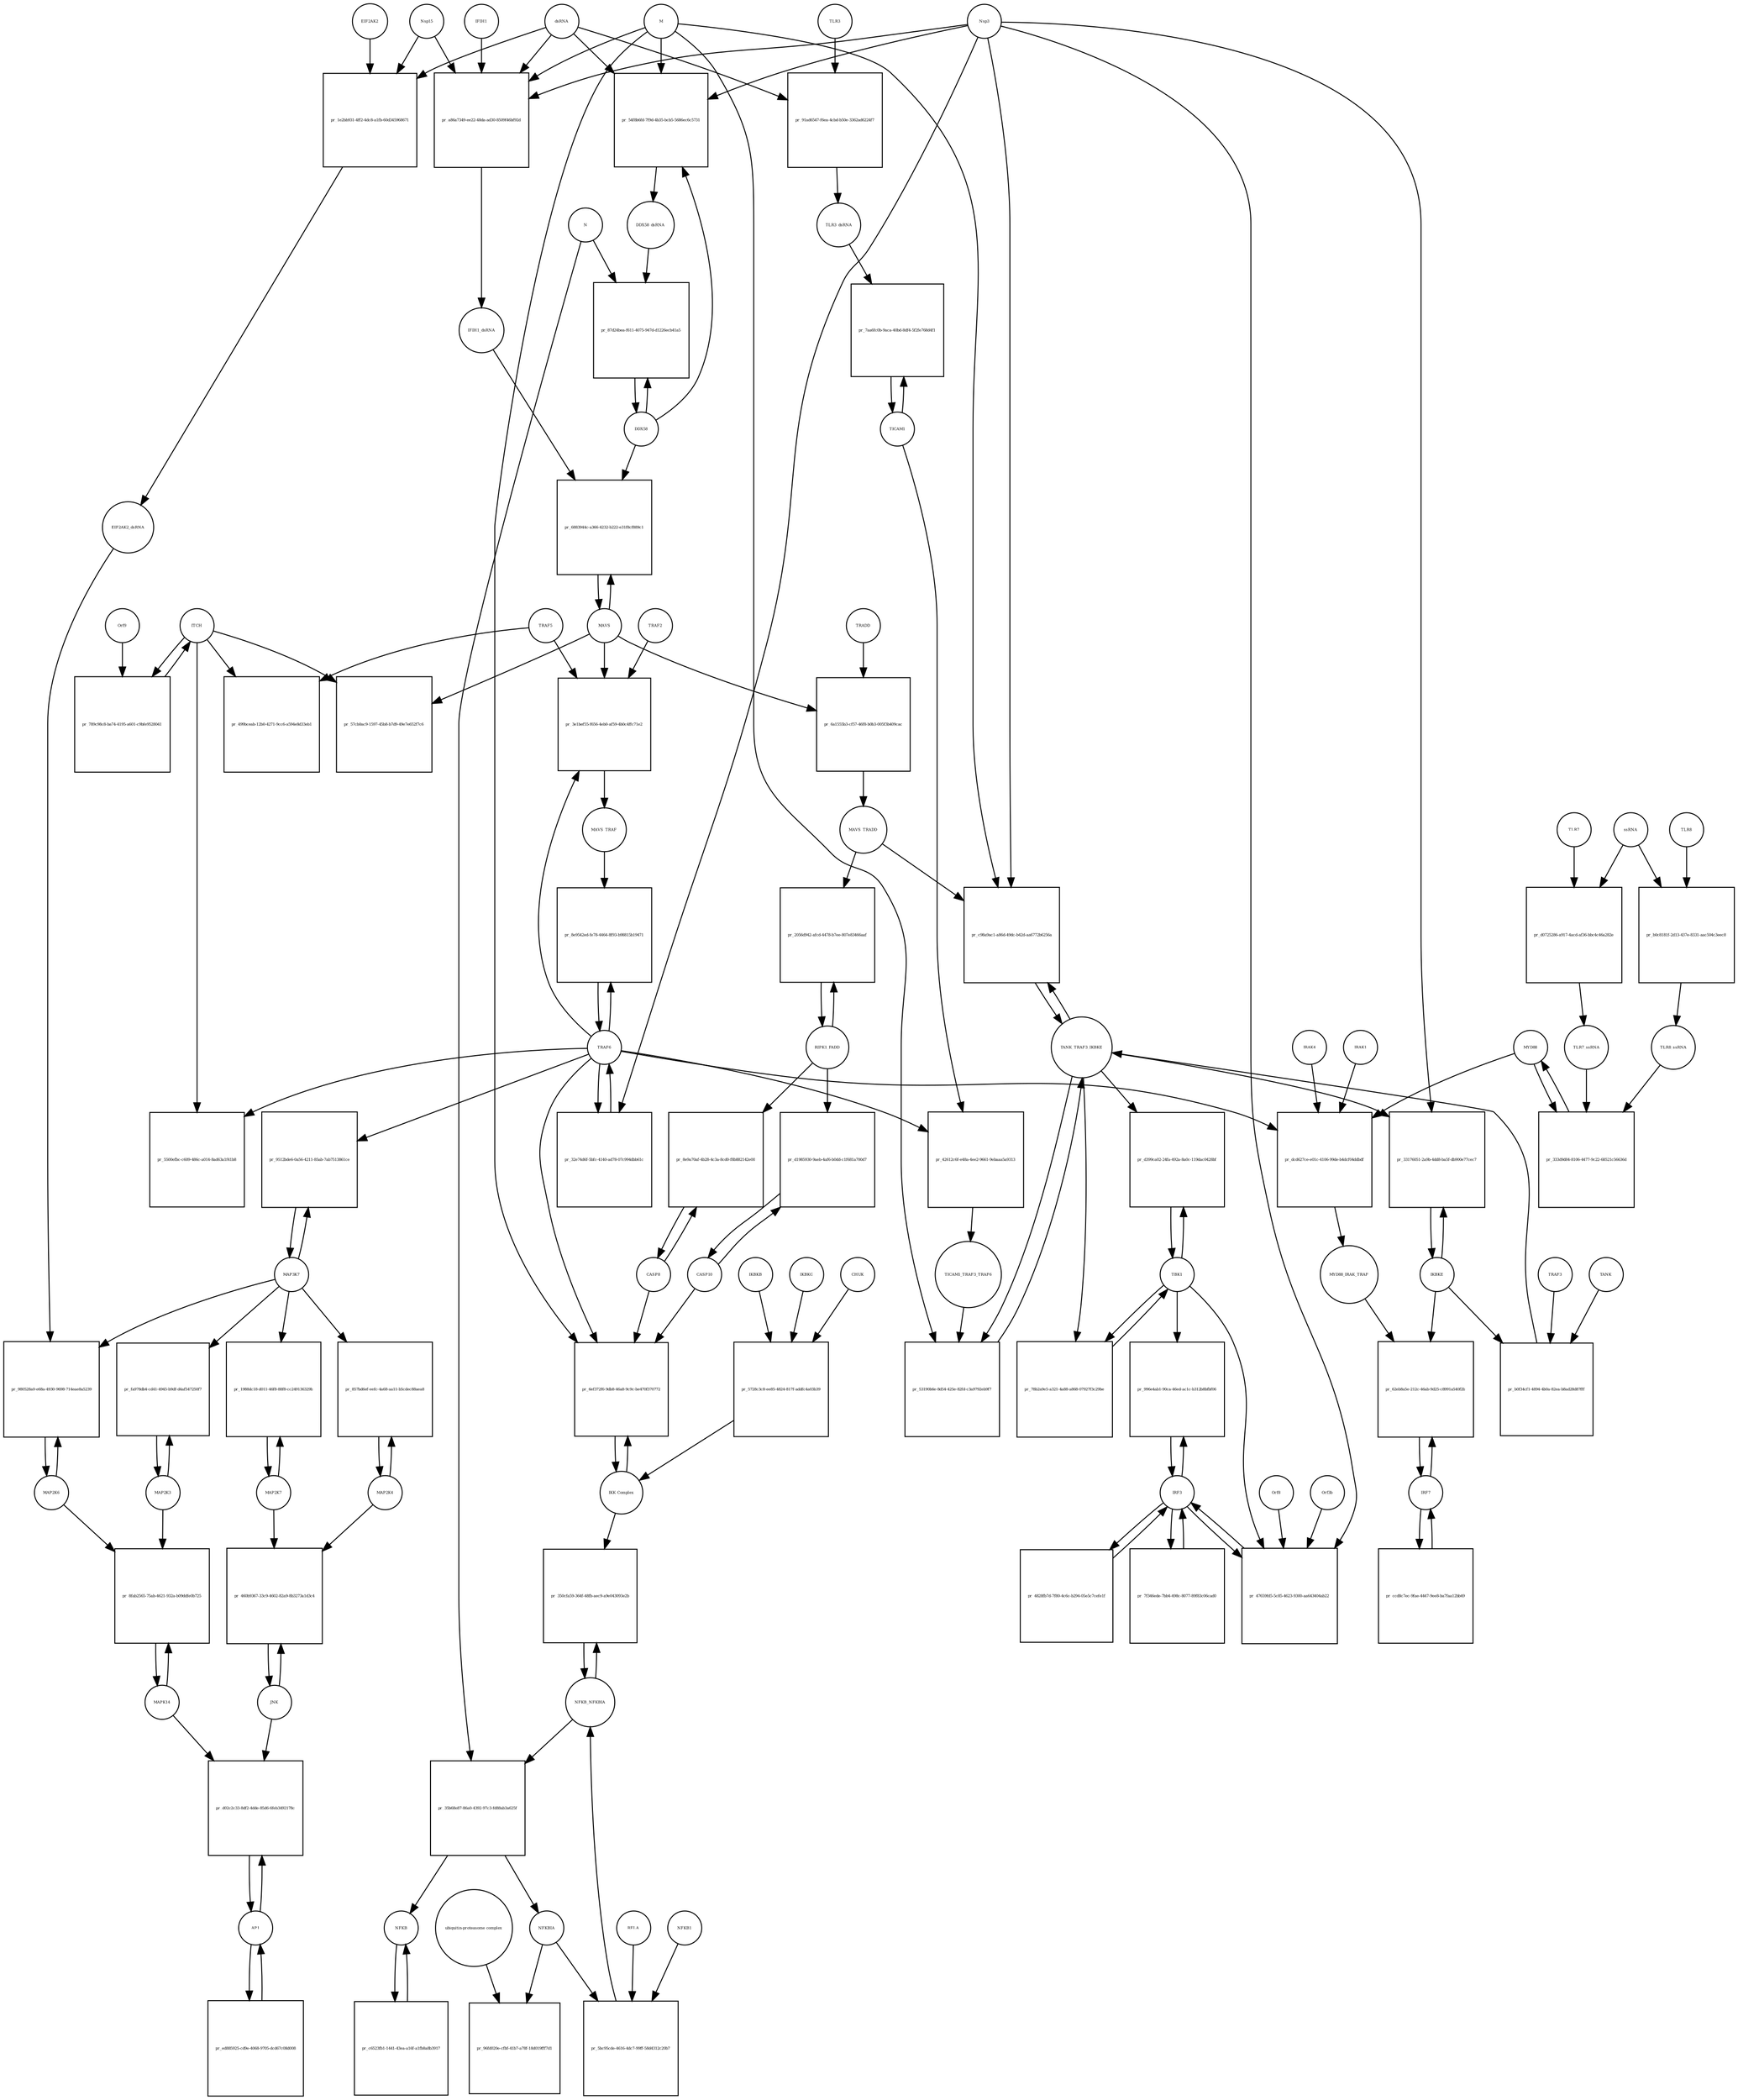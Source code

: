strict digraph  {
dsRNA [annotation="", bipartite=0, cls="nucleic acid feature", fontsize=4, label=dsRNA, shape=circle];
"pr_54f8b6fd-7f9d-4b35-bcb5-5686ec6c5731" [annotation="", bipartite=1, cls=process, fontsize=4, label="pr_54f8b6fd-7f9d-4b35-bcb5-5686ec6c5731", shape=square];
DDX58_dsRNA [annotation="", bipartite=0, cls=complex, fontsize=4, label=DDX58_dsRNA, shape=circle];
M [annotation=urn_miriam_ncbiprotein_1796318601, bipartite=0, cls=macromolecule, fontsize=4, label=M, shape=circle];
Nsp3 [annotation=urn_miriam_ncbiprotein_1802476807, bipartite=0, cls=macromolecule, fontsize=4, label=Nsp3, shape=circle];
DDX58 [annotation=urn_miriam_hgnc_19102, bipartite=0, cls=macromolecule, fontsize=4, label=DDX58, shape=circle];
"pr_a86a7349-ee22-48da-ad30-8509f46bf92d" [annotation="", bipartite=1, cls=process, fontsize=4, label="pr_a86a7349-ee22-48da-ad30-8509f46bf92d", shape=square];
IFIH1_dsRNA [annotation="", bipartite=0, cls=complex, fontsize=4, label=IFIH1_dsRNA, shape=circle];
Nsp15 [annotation=urn_miriam_ncbiprotein_1802476818, bipartite=0, cls=macromolecule, fontsize=4, label=Nsp15, shape=circle];
IFIH1 [annotation=urn_miriam_hgnc_18873, bipartite=0, cls=macromolecule, fontsize=4, label=IFIH1, shape=circle];
"pr_87d24bea-f611-4075-947d-d1226ecb41a5" [annotation="", bipartite=1, cls=process, fontsize=4, label="pr_87d24bea-f611-4075-947d-d1226ecb41a5", shape=square];
N [annotation=urn_miriam_ncbiprotein_1798174255, bipartite=0, cls=macromolecule, fontsize=4, label=N, shape=circle];
MAVS [annotation=urn_miriam_hgnc_29233, bipartite=0, cls="macromolecule multimer", fontsize=4, label=MAVS, shape=circle];
"pr_6883944c-a366-4232-b222-e31f8cf889c1" [annotation="", bipartite=1, cls=process, fontsize=4, label="pr_6883944c-a366-4232-b222-e31f8cf889c1", shape=square];
NFKB [annotation="", bipartite=0, cls=complex, fontsize=4, label=NFKB, shape=circle];
"pr_c6523fb1-1441-43ea-a16f-a1fb8a8b3917" [annotation="", bipartite=1, cls=process, fontsize=4, label="pr_c6523fb1-1441-43ea-a16f-a1fb8a8b3917", shape=square];
NFKBIA [annotation=urn_miriam_hgnc_7797, bipartite=0, cls=macromolecule, fontsize=4, label=NFKBIA, shape=circle];
"pr_96fd020e-cfbf-41b7-a78f-18d019fff7d1" [annotation="", bipartite=1, cls=process, fontsize=4, label="pr_96fd020e-cfbf-41b7-a78f-18d019fff7d1", shape=square];
"ubiquitin-proteasome complex" [annotation="", bipartite=0, cls=complex, fontsize=4, label="ubiquitin-proteasome complex", shape=circle];
IRF3 [annotation=urn_miriam_hgnc_6118, bipartite=0, cls="macromolecule multimer", fontsize=4, label=IRF3, shape=circle];
"pr_996e4ab1-90ca-46ed-ac1c-b312b8bfbf06" [annotation="", bipartite=1, cls=process, fontsize=4, label="pr_996e4ab1-90ca-46ed-ac1c-b312b8bfbf06", shape=square];
TBK1 [annotation="", bipartite=0, cls=macromolecule, fontsize=4, label=TBK1, shape=circle];
"pr_4828fb7d-7f80-4c6c-b294-05e5c7cefe1f" [annotation="", bipartite=1, cls=process, fontsize=4, label="pr_4828fb7d-7f80-4c6c-b294-05e5c7cefe1f", shape=square];
"pr_47659fd5-5c85-4623-9300-aa643404ab22" [annotation="", bipartite=1, cls=process, fontsize=4, label="pr_47659fd5-5c85-4623-9300-aa643404ab22", shape=square];
Orf3b [annotation=urn_miriam_uniprot_P59633, bipartite=0, cls=macromolecule, fontsize=4, label=Orf3b, shape=circle];
Orf8 [annotation=urn_miriam_ncbiprotein_1796318604, bipartite=0, cls=macromolecule, fontsize=4, label=Orf8, shape=circle];
IRF7 [annotation=urn_miriam_hgnc_6122, bipartite=0, cls="macromolecule multimer", fontsize=4, label=IRF7, shape=circle];
"pr_62eb8a5e-212c-46ab-9d25-c8991a540f2b" [annotation="", bipartite=1, cls=process, fontsize=4, label="pr_62eb8a5e-212c-46ab-9d25-c8991a540f2b", shape=square];
IKBKE [annotation=urn_miriam_hgnc_14552, bipartite=0, cls=macromolecule, fontsize=4, label=IKBKE, shape=circle];
MYD88_IRAK_TRAF [annotation="", bipartite=0, cls=complex, fontsize=4, label=MYD88_IRAK_TRAF, shape=circle];
"pr_7f346ede-7bb4-498c-8077-89f83c06cad0" [annotation="", bipartite=1, cls=process, fontsize=4, label="pr_7f346ede-7bb4-498c-8077-89f83c06cad0", shape=square];
"pr_ccd8c7ec-9fae-4447-9ee8-ba7faa12bb49" [annotation="", bipartite=1, cls=process, fontsize=4, label="pr_ccd8c7ec-9fae-4447-9ee8-ba7faa12bb49", shape=square];
TRAF6 [annotation=urn_miriam_hgnc_12036, bipartite=0, cls=macromolecule, fontsize=4, label=TRAF6, shape=circle];
"pr_8e9542ed-fe78-4464-8f93-b98815b19471" [annotation="", bipartite=1, cls=process, fontsize=4, label="pr_8e9542ed-fe78-4464-8f93-b98815b19471", shape=square];
MAVS_TRAF [annotation="", bipartite=0, cls=complex, fontsize=4, label=MAVS_TRAF, shape=circle];
"pr_57cb0ac9-1597-45b8-b7d9-49e7e652f7c6" [annotation="", bipartite=1, cls=process, fontsize=4, label="pr_57cb0ac9-1597-45b8-b7d9-49e7e652f7c6", shape=square];
ITCH [annotation="", bipartite=0, cls=macromolecule, fontsize=4, label=ITCH, shape=circle];
TRAF5 [annotation=urn_miriam_hgnc_12035, bipartite=0, cls=macromolecule, fontsize=4, label=TRAF5, shape=circle];
"pr_499bceab-12b0-4271-9cc6-a594e8d33eb1" [annotation="", bipartite=1, cls=process, fontsize=4, label="pr_499bceab-12b0-4271-9cc6-a594e8d33eb1", shape=square];
"pr_5500efbc-c609-486c-a014-8ad63a1f41b8" [annotation="", bipartite=1, cls=process, fontsize=4, label="pr_5500efbc-c609-486c-a014-8ad63a1f41b8", shape=square];
TICAM1 [annotation=urn_miriam_hgnc_18348, bipartite=0, cls=macromolecule, fontsize=4, label=TICAM1, shape=circle];
"pr_7aa6fc0b-9aca-40bd-8df4-5f2fe768d4f1" [annotation="", bipartite=1, cls=process, fontsize=4, label="pr_7aa6fc0b-9aca-40bd-8df4-5f2fe768d4f1", shape=square];
TLR3_dsRNA [annotation="", bipartite=0, cls=complex, fontsize=4, label=TLR3_dsRNA, shape=circle];
TLR3 [annotation=urn_miriam_hgnc_11849, bipartite=0, cls="macromolecule multimer", fontsize=4, label=TLR3, shape=circle];
"pr_91ad6547-f6ea-4cbd-b50e-3362ad6224f7" [annotation="", bipartite=1, cls=process, fontsize=4, label="pr_91ad6547-f6ea-4cbd-b50e-3362ad6224f7", shape=square];
"pr_42612c6f-e48a-4ee2-9661-9ebaaa5a9313" [annotation="", bipartite=1, cls=process, fontsize=4, label="pr_42612c6f-e48a-4ee2-9661-9ebaaa5a9313", shape=square];
TICAM1_TRAF3_TRAF6 [annotation="", bipartite=0, cls=complex, fontsize=4, label=TICAM1_TRAF3_TRAF6, shape=circle];
TANK_TRAF3_IKBKE [annotation="", bipartite=0, cls=complex, fontsize=4, label=TANK_TRAF3_IKBKE, shape=circle];
"pr_53190b6e-8d54-425e-82fd-c3a9792eb9f7" [annotation="", bipartite=1, cls=process, fontsize=4, label="pr_53190b6e-8d54-425e-82fd-c3a9792eb9f7", shape=square];
"pr_d399ca02-24fa-492a-8a0c-119dac0428bf" [annotation="", bipartite=1, cls=process, fontsize=4, label="pr_d399ca02-24fa-492a-8a0c-119dac0428bf", shape=square];
"pr_33176051-2a9b-4dd8-ba5f-db900e77cec7" [annotation="", bipartite=1, cls=process, fontsize=4, label="pr_33176051-2a9b-4dd8-ba5f-db900e77cec7", shape=square];
MYD88 [annotation="", bipartite=0, cls=macromolecule, fontsize=4, label=MYD88, shape=circle];
"pr_dcd627ce-e01c-4106-99de-b4dcf04ddbdf" [annotation="", bipartite=1, cls=process, fontsize=4, label="pr_dcd627ce-e01c-4106-99de-b4dcf04ddbdf", shape=square];
IRAK1 [annotation=urn_miriam_hgnc_6112, bipartite=0, cls=macromolecule, fontsize=4, label=IRAK1, shape=circle];
IRAK4 [annotation=urn_miriam_hgnc_17967, bipartite=0, cls=macromolecule, fontsize=4, label=IRAK4, shape=circle];
TLR7 [annotation=urn_miriam_hgnc_15631, bipartite=0, cls=macromolecule, fontsize=4, label=TLR7, shape=circle];
"pr_d0725286-a917-4acd-af36-bbc4c46a282e" [annotation="", bipartite=1, cls=process, fontsize=4, label="pr_d0725286-a917-4acd-af36-bbc4c46a282e", shape=square];
TLR7_ssRNA [annotation="", bipartite=0, cls=complex, fontsize=4, label=TLR7_ssRNA, shape=circle];
ssRNA [annotation="", bipartite=0, cls="nucleic acid feature", fontsize=4, label=ssRNA, shape=circle];
TLR8 [annotation=urn_miriam_hgnc_15632, bipartite=0, cls=macromolecule, fontsize=4, label=TLR8, shape=circle];
"pr_b0c8181f-2d13-437e-8331-aac504c3eec8" [annotation="", bipartite=1, cls=process, fontsize=4, label="pr_b0c8181f-2d13-437e-8331-aac504c3eec8", shape=square];
TLR8_ssRNA [annotation="", bipartite=0, cls=complex, fontsize=4, label=TLR8_ssRNA, shape=circle];
"pr_333d9d84-8106-4477-9c22-68521c56636d" [annotation="", bipartite=1, cls=process, fontsize=4, label="pr_333d9d84-8106-4477-9c22-68521c56636d", shape=square];
MAP3K7 [annotation="", bipartite=0, cls=macromolecule, fontsize=4, label=MAP3K7, shape=circle];
"pr_9512bde6-0a56-4211-85ab-7ab7513861ce" [annotation="", bipartite=1, cls=process, fontsize=4, label="pr_9512bde6-0a56-4211-85ab-7ab7513861ce", shape=square];
TRAF2 [annotation=urn_miriam_hgnc_12032, bipartite=0, cls=macromolecule, fontsize=4, label=TRAF2, shape=circle];
"pr_3e1bef55-f656-4eb0-af59-4b0c4ffc71e2" [annotation="", bipartite=1, cls=process, fontsize=4, label="pr_3e1bef55-f656-4eb0-af59-4b0c4ffc71e2", shape=square];
"pr_789c98c8-ba74-4195-a601-c9bfe9528041" [annotation="", bipartite=1, cls=process, fontsize=4, label="pr_789c98c8-ba74-4195-a601-c9bfe9528041", shape=square];
Orf9 [annotation=urn_miriam_uniprot_P59636, bipartite=0, cls=macromolecule, fontsize=4, label=Orf9, shape=circle];
"pr_6a1555b3-cf57-46f8-b0b3-005f3b409cac" [annotation="", bipartite=1, cls=process, fontsize=4, label="pr_6a1555b3-cf57-46f8-b0b3-005f3b409cac", shape=square];
MAVS_TRADD [annotation="", bipartite=0, cls=complex, fontsize=4, label=MAVS_TRADD, shape=circle];
TRADD [annotation=urn_miriam_hgnc_12030, bipartite=0, cls=macromolecule, fontsize=4, label=TRADD, shape=circle];
"pr_32e74d6f-5bfc-4140-ad78-07c994dbb61c" [annotation="", bipartite=1, cls=process, fontsize=4, label="pr_32e74d6f-5bfc-4140-ad78-07c994dbb61c", shape=square];
AP1 [annotation="", bipartite=0, cls=complex, fontsize=4, label=AP1, shape=circle];
"pr_d02c2c33-8df2-4dde-85d6-6feb3492178c" [annotation="", bipartite=1, cls=process, fontsize=4, label="pr_d02c2c33-8df2-4dde-85d6-6feb3492178c", shape=square];
MAPK14 [annotation="", bipartite=0, cls=macromolecule, fontsize=4, label=MAPK14, shape=circle];
JNK [annotation="", bipartite=0, cls=complex, fontsize=4, label=JNK, shape=circle];
"pr_460b9367-33c9-4602-82a9-8b3273a1d3c4" [annotation="", bipartite=1, cls=process, fontsize=4, label="pr_460b9367-33c9-4602-82a9-8b3273a1d3c4", shape=square];
MAP2K7 [annotation="", bipartite=0, cls=macromolecule, fontsize=4, label=MAP2K7, shape=circle];
MAP2K4 [annotation="", bipartite=0, cls=macromolecule, fontsize=4, label=MAP2K4, shape=circle];
"pr_857bd6ef-eefc-4a68-aa11-b5cdec88aea8" [annotation="", bipartite=1, cls=process, fontsize=4, label="pr_857bd6ef-eefc-4a68-aa11-b5cdec88aea8", shape=square];
"pr_1988dc18-d011-46f8-88f8-cc249136329b" [annotation="", bipartite=1, cls=process, fontsize=4, label="pr_1988dc18-d011-46f8-88f8-cc249136329b", shape=square];
MAP2K3 [annotation="", bipartite=0, cls=macromolecule, fontsize=4, label=MAP2K3, shape=circle];
"pr_fa978db4-cd41-4945-b9df-d4af547250f7" [annotation="", bipartite=1, cls=process, fontsize=4, label="pr_fa978db4-cd41-4945-b9df-d4af547250f7", shape=square];
MAP2K6 [annotation="", bipartite=0, cls=macromolecule, fontsize=4, label=MAP2K6, shape=circle];
"pr_980528a0-e68a-4930-9698-714eae8a5239" [annotation="", bipartite=1, cls=process, fontsize=4, label="pr_980528a0-e68a-4930-9698-714eae8a5239", shape=square];
EIF2AK2_dsRNA [annotation="", bipartite=0, cls=complex, fontsize=4, label=EIF2AK2_dsRNA, shape=circle];
"pr_1e2bb931-4ff2-4dc8-a1fb-60d345968671" [annotation="", bipartite=1, cls=process, fontsize=4, label="pr_1e2bb931-4ff2-4dc8-a1fb-60d345968671", shape=square];
EIF2AK2 [annotation=urn_miriam_hgnc_9437, bipartite=0, cls=macromolecule, fontsize=4, label=EIF2AK2, shape=circle];
RIPK1_FADD [annotation="", bipartite=0, cls=complex, fontsize=4, label=RIPK1_FADD, shape=circle];
"pr_2056d942-afcd-4478-b7ee-807e83466aaf" [annotation="", bipartite=1, cls=process, fontsize=4, label="pr_2056d942-afcd-4478-b7ee-807e83466aaf", shape=square];
CASP8 [annotation="", bipartite=0, cls=macromolecule, fontsize=4, label=CASP8, shape=circle];
"pr_8e9a70af-4b28-4c3a-8cd0-f8b882142e00" [annotation="", bipartite=1, cls=process, fontsize=4, label="pr_8e9a70af-4b28-4c3a-8cd0-f8b882142e00", shape=square];
CASP10 [annotation="", bipartite=0, cls=macromolecule, fontsize=4, label=CASP10, shape=circle];
"pr_d1985930-9aeb-4af6-b0dd-c1f681a700d7" [annotation="", bipartite=1, cls=process, fontsize=4, label="pr_d1985930-9aeb-4af6-b0dd-c1f681a700d7", shape=square];
NFKB_NFKBIA [annotation="", bipartite=0, cls=complex, fontsize=4, label=NFKB_NFKBIA, shape=circle];
"pr_350cfa59-364f-48fb-aec9-a9e043093e2b" [annotation="", bipartite=1, cls=process, fontsize=4, label="pr_350cfa59-364f-48fb-aec9-a9e043093e2b", shape=square];
"IKK Complex" [annotation="", bipartite=0, cls=complex, fontsize=4, label="IKK Complex", shape=circle];
"pr_35b68e87-86a0-4392-97c3-fd88ab3a625f" [annotation="", bipartite=1, cls=process, fontsize=4, label="pr_35b68e87-86a0-4392-97c3-fd88ab3a625f", shape=square];
"pr_ed885925-cd9e-4068-9705-dcd67c08d008" [annotation="", bipartite=1, cls=process, fontsize=4, label="pr_ed885925-cd9e-4068-9705-dcd67c08d008", shape=square];
"pr_6ef372f6-9db8-46a8-9c9c-be470f370772" [annotation="", bipartite=1, cls=process, fontsize=4, label="pr_6ef372f6-9db8-46a8-9c9c-be470f370772", shape=square];
"pr_5bc95cde-4616-4dc7-99ff-58d4312c20b7" [annotation="", bipartite=1, cls=process, fontsize=4, label="pr_5bc95cde-4616-4dc7-99ff-58d4312c20b7", shape=square];
RELA [annotation="", bipartite=0, cls=macromolecule, fontsize=4, label=RELA, shape=circle];
NFKB1 [annotation="", bipartite=0, cls=macromolecule, fontsize=4, label=NFKB1, shape=circle];
IKBKG [annotation="", bipartite=0, cls=macromolecule, fontsize=4, label=IKBKG, shape=circle];
"pr_5728c3c8-ee85-4824-817f-addfc4a03b39" [annotation="", bipartite=1, cls=process, fontsize=4, label="pr_5728c3c8-ee85-4824-817f-addfc4a03b39", shape=square];
CHUK [annotation="", bipartite=0, cls=macromolecule, fontsize=4, label=CHUK, shape=circle];
IKBKB [annotation="", bipartite=0, cls=macromolecule, fontsize=4, label=IKBKB, shape=circle];
"pr_c98a9ac1-a86d-49dc-b42d-aa6772b6256a" [annotation="", bipartite=1, cls=process, fontsize=4, label="pr_c98a9ac1-a86d-49dc-b42d-aa6772b6256a", shape=square];
"pr_78b2a9e5-a321-4a88-a868-07927f3c29be" [annotation="", bipartite=1, cls=process, fontsize=4, label="pr_78b2a9e5-a321-4a88-a868-07927f3c29be", shape=square];
"pr_8fab2565-75ab-4621-932a-b09ddfe0b725" [annotation="", bipartite=1, cls=process, fontsize=4, label="pr_8fab2565-75ab-4621-932a-b09ddfe0b725", shape=square];
TRAF3 [annotation="", bipartite=0, cls=macromolecule, fontsize=4, label=TRAF3, shape=circle];
"pr_b0f34cf1-4894-4b0a-82ea-b8ad28d87fff" [annotation="", bipartite=1, cls=process, fontsize=4, label="pr_b0f34cf1-4894-4b0a-82ea-b8ad28d87fff", shape=square];
TANK [annotation="", bipartite=0, cls=macromolecule, fontsize=4, label=TANK, shape=circle];
dsRNA -> "pr_54f8b6fd-7f9d-4b35-bcb5-5686ec6c5731"  [annotation="", interaction_type=consumption];
dsRNA -> "pr_a86a7349-ee22-48da-ad30-8509f46bf92d"  [annotation="", interaction_type=consumption];
dsRNA -> "pr_91ad6547-f6ea-4cbd-b50e-3362ad6224f7"  [annotation="", interaction_type=consumption];
dsRNA -> "pr_1e2bb931-4ff2-4dc8-a1fb-60d345968671"  [annotation="", interaction_type=consumption];
"pr_54f8b6fd-7f9d-4b35-bcb5-5686ec6c5731" -> DDX58_dsRNA  [annotation="", interaction_type=production];
DDX58_dsRNA -> "pr_87d24bea-f611-4075-947d-d1226ecb41a5"  [annotation="urn_miriam_pubmed_25581309|urn_miriam_pubmed_28148787|urn_miriam_taxonomy_694009", interaction_type=catalysis];
M -> "pr_54f8b6fd-7f9d-4b35-bcb5-5686ec6c5731"  [annotation="urn_miriam_pubmed_20303872|urn_miriam_pubmed_19380580|urn_miriam_pubmed_31226023|urn_miriam_taxonomy_694009", interaction_type=inhibition];
M -> "pr_a86a7349-ee22-48da-ad30-8509f46bf92d"  [annotation="urn_miriam_pubmed_28484023|urn_miriam_pubmed_19380580|urn_miriam_pubmed_31226023|urn_miriam_taxonomy_694009", interaction_type=inhibition];
M -> "pr_53190b6e-8d54-425e-82fd-c3a9792eb9f7"  [annotation="urn_miriam_pubmed_19380580|urn_miriam_pubmed_19366914|urn_miriam_taxonomy_694009", interaction_type=inhibition];
M -> "pr_6ef372f6-9db8-46a8-9c9c-be470f370772"  [annotation="urn_miriam_pubmed_19366914|urn_miriam_pubmed_20303872|urn_miriam_pubmed_17705188|urn_miriam_pubmed_694009", interaction_type=inhibition];
M -> "pr_c98a9ac1-a86d-49dc-b42d-aa6772b6256a"  [annotation="urn_miriam_pubmed_19366914|urn_miriam_pubmed_27164085|urn_miriam_pubmed_19380580|urn_miriam_taxonomy_694009", interaction_type=inhibition];
Nsp3 -> "pr_54f8b6fd-7f9d-4b35-bcb5-5686ec6c5731"  [annotation="urn_miriam_pubmed_20303872|urn_miriam_pubmed_19380580|urn_miriam_pubmed_31226023|urn_miriam_taxonomy_694009", interaction_type=inhibition];
Nsp3 -> "pr_a86a7349-ee22-48da-ad30-8509f46bf92d"  [annotation="urn_miriam_pubmed_28484023|urn_miriam_pubmed_19380580|urn_miriam_pubmed_31226023|urn_miriam_taxonomy_694009", interaction_type=inhibition];
Nsp3 -> "pr_47659fd5-5c85-4623-9300-aa643404ab22"  [annotation="urn_miriam_pubmed_17761676|urn_miriam_pubmed_31226023|urn_miriam_taxonomy_694009", interaction_type=inhibition];
Nsp3 -> "pr_33176051-2a9b-4dd8-ba5f-db900e77cec7"  [annotation="urn_miriam_pubmed_20303872|urn_miriam_pubmed_31226023|urn_miriam_taxonomy_694009", interaction_type=inhibition];
Nsp3 -> "pr_32e74d6f-5bfc-4140-ad78-07c994dbb61c"  [annotation="urn_miriam_pubmed_27164085|urn_miriam_taxonomy_694009", interaction_type=catalysis];
Nsp3 -> "pr_c98a9ac1-a86d-49dc-b42d-aa6772b6256a"  [annotation="urn_miriam_pubmed_19366914|urn_miriam_pubmed_27164085|urn_miriam_pubmed_19380580|urn_miriam_taxonomy_694009", interaction_type=inhibition];
DDX58 -> "pr_54f8b6fd-7f9d-4b35-bcb5-5686ec6c5731"  [annotation="", interaction_type=consumption];
DDX58 -> "pr_87d24bea-f611-4075-947d-d1226ecb41a5"  [annotation="", interaction_type=consumption];
DDX58 -> "pr_6883944c-a366-4232-b222-e31f8cf889c1"  [annotation=urn_miriam_pubmed_25581309, interaction_type=catalysis];
"pr_a86a7349-ee22-48da-ad30-8509f46bf92d" -> IFIH1_dsRNA  [annotation="", interaction_type=production];
IFIH1_dsRNA -> "pr_6883944c-a366-4232-b222-e31f8cf889c1"  [annotation=urn_miriam_pubmed_25581309, interaction_type=catalysis];
Nsp15 -> "pr_a86a7349-ee22-48da-ad30-8509f46bf92d"  [annotation="urn_miriam_pubmed_28484023|urn_miriam_pubmed_19380580|urn_miriam_pubmed_31226023|urn_miriam_taxonomy_694009", interaction_type=inhibition];
Nsp15 -> "pr_1e2bb931-4ff2-4dc8-a1fb-60d345968671"  [annotation="urn_miriam_pubmed_28484023|urn_miriam_pubmed_19366914|urn_miriam_taxonomy_694009", interaction_type=inhibition];
IFIH1 -> "pr_a86a7349-ee22-48da-ad30-8509f46bf92d"  [annotation="", interaction_type=consumption];
"pr_87d24bea-f611-4075-947d-d1226ecb41a5" -> DDX58  [annotation="", interaction_type=production];
N -> "pr_87d24bea-f611-4075-947d-d1226ecb41a5"  [annotation="urn_miriam_pubmed_25581309|urn_miriam_pubmed_28148787|urn_miriam_taxonomy_694009", interaction_type=inhibition];
N -> "pr_35b68e87-86a0-4392-97c3-fd88ab3a625f"  [annotation="urn_miriam_pubmed_16143815|urn_miriam_taxonomy_694009", interaction_type=stimulation];
MAVS -> "pr_6883944c-a366-4232-b222-e31f8cf889c1"  [annotation="", interaction_type=consumption];
MAVS -> "pr_57cb0ac9-1597-45b8-b7d9-49e7e652f7c6"  [annotation="", interaction_type=consumption];
MAVS -> "pr_3e1bef55-f656-4eb0-af59-4b0c4ffc71e2"  [annotation="", interaction_type=consumption];
MAVS -> "pr_6a1555b3-cf57-46f8-b0b3-005f3b409cac"  [annotation="", interaction_type=consumption];
"pr_6883944c-a366-4232-b222-e31f8cf889c1" -> MAVS  [annotation="", interaction_type=production];
NFKB -> "pr_c6523fb1-1441-43ea-a16f-a1fb8a8b3917"  [annotation="", interaction_type=consumption];
"pr_c6523fb1-1441-43ea-a16f-a1fb8a8b3917" -> NFKB  [annotation="", interaction_type=production];
NFKBIA -> "pr_96fd020e-cfbf-41b7-a78f-18d019fff7d1"  [annotation="", interaction_type=consumption];
NFKBIA -> "pr_5bc95cde-4616-4dc7-99ff-58d4312c20b7"  [annotation="", interaction_type=consumption];
"ubiquitin-proteasome complex" -> "pr_96fd020e-cfbf-41b7-a78f-18d019fff7d1"  [annotation=urn_miriam_pubmed_20303872, interaction_type=catalysis];
IRF3 -> "pr_996e4ab1-90ca-46ed-ac1c-b312b8bfbf06"  [annotation="", interaction_type=consumption];
IRF3 -> "pr_4828fb7d-7f80-4c6c-b294-05e5c7cefe1f"  [annotation="", interaction_type=consumption];
IRF3 -> "pr_47659fd5-5c85-4623-9300-aa643404ab22"  [annotation="", interaction_type=consumption];
IRF3 -> "pr_7f346ede-7bb4-498c-8077-89f83c06cad0"  [annotation="", interaction_type=consumption];
"pr_996e4ab1-90ca-46ed-ac1c-b312b8bfbf06" -> IRF3  [annotation="", interaction_type=production];
TBK1 -> "pr_996e4ab1-90ca-46ed-ac1c-b312b8bfbf06"  [annotation=urn_miriam_pubmed_25581309, interaction_type=catalysis];
TBK1 -> "pr_47659fd5-5c85-4623-9300-aa643404ab22"  [annotation="urn_miriam_pubmed_17761676|urn_miriam_pubmed_31226023|urn_miriam_taxonomy_694009", interaction_type=catalysis];
TBK1 -> "pr_d399ca02-24fa-492a-8a0c-119dac0428bf"  [annotation="", interaction_type=consumption];
TBK1 -> "pr_78b2a9e5-a321-4a88-a868-07927f3c29be"  [annotation="", interaction_type=consumption];
"pr_4828fb7d-7f80-4c6c-b294-05e5c7cefe1f" -> IRF3  [annotation="", interaction_type=production];
"pr_47659fd5-5c85-4623-9300-aa643404ab22" -> IRF3  [annotation="", interaction_type=production];
Orf3b -> "pr_47659fd5-5c85-4623-9300-aa643404ab22"  [annotation="urn_miriam_pubmed_17761676|urn_miriam_pubmed_31226023|urn_miriam_taxonomy_694009", interaction_type=inhibition];
Orf8 -> "pr_47659fd5-5c85-4623-9300-aa643404ab22"  [annotation="urn_miriam_pubmed_17761676|urn_miriam_pubmed_31226023|urn_miriam_taxonomy_694009", interaction_type=inhibition];
IRF7 -> "pr_62eb8a5e-212c-46ab-9d25-c8991a540f2b"  [annotation="", interaction_type=consumption];
IRF7 -> "pr_ccd8c7ec-9fae-4447-9ee8-ba7faa12bb49"  [annotation="", interaction_type=consumption];
"pr_62eb8a5e-212c-46ab-9d25-c8991a540f2b" -> IRF7  [annotation="", interaction_type=production];
IKBKE -> "pr_62eb8a5e-212c-46ab-9d25-c8991a540f2b"  [annotation=urn_miriam_pubmed_20303872, interaction_type=catalysis];
IKBKE -> "pr_33176051-2a9b-4dd8-ba5f-db900e77cec7"  [annotation="", interaction_type=consumption];
IKBKE -> "pr_b0f34cf1-4894-4b0a-82ea-b8ad28d87fff"  [annotation="", interaction_type=consumption];
MYD88_IRAK_TRAF -> "pr_62eb8a5e-212c-46ab-9d25-c8991a540f2b"  [annotation=urn_miriam_pubmed_20303872, interaction_type=catalysis];
"pr_7f346ede-7bb4-498c-8077-89f83c06cad0" -> IRF3  [annotation="", interaction_type=production];
"pr_ccd8c7ec-9fae-4447-9ee8-ba7faa12bb49" -> IRF7  [annotation="", interaction_type=production];
TRAF6 -> "pr_8e9542ed-fe78-4464-8f93-b98815b19471"  [annotation="", interaction_type=consumption];
TRAF6 -> "pr_5500efbc-c609-486c-a014-8ad63a1f41b8"  [annotation="", interaction_type=consumption];
TRAF6 -> "pr_42612c6f-e48a-4ee2-9661-9ebaaa5a9313"  [annotation="", interaction_type=consumption];
TRAF6 -> "pr_dcd627ce-e01c-4106-99de-b4dcf04ddbdf"  [annotation="", interaction_type=consumption];
TRAF6 -> "pr_9512bde6-0a56-4211-85ab-7ab7513861ce"  [annotation=urn_miriam_pubmed_19366914, interaction_type=stimulation];
TRAF6 -> "pr_3e1bef55-f656-4eb0-af59-4b0c4ffc71e2"  [annotation="", interaction_type=consumption];
TRAF6 -> "pr_32e74d6f-5bfc-4140-ad78-07c994dbb61c"  [annotation="", interaction_type=consumption];
TRAF6 -> "pr_6ef372f6-9db8-46a8-9c9c-be470f370772"  [annotation="urn_miriam_pubmed_19366914|urn_miriam_pubmed_20303872|urn_miriam_pubmed_17705188|urn_miriam_pubmed_694009", interaction_type=stimulation];
"pr_8e9542ed-fe78-4464-8f93-b98815b19471" -> TRAF6  [annotation="", interaction_type=production];
MAVS_TRAF -> "pr_8e9542ed-fe78-4464-8f93-b98815b19471"  [annotation=urn_miriam_pubmed_19366914, interaction_type=catalysis];
ITCH -> "pr_57cb0ac9-1597-45b8-b7d9-49e7e652f7c6"  [annotation=urn_miriam_pubmed_25135833, interaction_type=catalysis];
ITCH -> "pr_499bceab-12b0-4271-9cc6-a594e8d33eb1"  [annotation=urn_miriam_pubmed_25135833, interaction_type=catalysis];
ITCH -> "pr_5500efbc-c609-486c-a014-8ad63a1f41b8"  [annotation=urn_miriam_pubmed_25135833, interaction_type=catalysis];
ITCH -> "pr_789c98c8-ba74-4195-a601-c9bfe9528041"  [annotation="", interaction_type=consumption];
TRAF5 -> "pr_499bceab-12b0-4271-9cc6-a594e8d33eb1"  [annotation="", interaction_type=consumption];
TRAF5 -> "pr_3e1bef55-f656-4eb0-af59-4b0c4ffc71e2"  [annotation="", interaction_type=consumption];
TICAM1 -> "pr_7aa6fc0b-9aca-40bd-8df4-5f2fe768d4f1"  [annotation="", interaction_type=consumption];
TICAM1 -> "pr_42612c6f-e48a-4ee2-9661-9ebaaa5a9313"  [annotation="", interaction_type=consumption];
"pr_7aa6fc0b-9aca-40bd-8df4-5f2fe768d4f1" -> TICAM1  [annotation="", interaction_type=production];
TLR3_dsRNA -> "pr_7aa6fc0b-9aca-40bd-8df4-5f2fe768d4f1"  [annotation=urn_miriam_pubmed_20303872, interaction_type=stimulation];
TLR3 -> "pr_91ad6547-f6ea-4cbd-b50e-3362ad6224f7"  [annotation="", interaction_type=consumption];
"pr_91ad6547-f6ea-4cbd-b50e-3362ad6224f7" -> TLR3_dsRNA  [annotation="", interaction_type=production];
"pr_42612c6f-e48a-4ee2-9661-9ebaaa5a9313" -> TICAM1_TRAF3_TRAF6  [annotation="", interaction_type=production];
TICAM1_TRAF3_TRAF6 -> "pr_53190b6e-8d54-425e-82fd-c3a9792eb9f7"  [annotation="urn_miriam_pubmed_19380580|urn_miriam_pubmed_19366914|urn_miriam_taxonomy_694009", interaction_type=stimulation];
TANK_TRAF3_IKBKE -> "pr_53190b6e-8d54-425e-82fd-c3a9792eb9f7"  [annotation="", interaction_type=consumption];
TANK_TRAF3_IKBKE -> "pr_d399ca02-24fa-492a-8a0c-119dac0428bf"  [annotation=urn_miriam_pubmed_20303872, interaction_type=stimulation];
TANK_TRAF3_IKBKE -> "pr_33176051-2a9b-4dd8-ba5f-db900e77cec7"  [annotation="urn_miriam_pubmed_20303872|urn_miriam_pubmed_31226023|urn_miriam_taxonomy_694009", interaction_type=stimulation];
TANK_TRAF3_IKBKE -> "pr_c98a9ac1-a86d-49dc-b42d-aa6772b6256a"  [annotation="", interaction_type=consumption];
TANK_TRAF3_IKBKE -> "pr_78b2a9e5-a321-4a88-a868-07927f3c29be"  [annotation=urn_miriam_pubmed_19366914, interaction_type=stimulation];
"pr_53190b6e-8d54-425e-82fd-c3a9792eb9f7" -> TANK_TRAF3_IKBKE  [annotation="", interaction_type=production];
"pr_d399ca02-24fa-492a-8a0c-119dac0428bf" -> TBK1  [annotation="", interaction_type=production];
"pr_33176051-2a9b-4dd8-ba5f-db900e77cec7" -> IKBKE  [annotation="", interaction_type=production];
MYD88 -> "pr_dcd627ce-e01c-4106-99de-b4dcf04ddbdf"  [annotation="", interaction_type=consumption];
MYD88 -> "pr_333d9d84-8106-4477-9c22-68521c56636d"  [annotation="", interaction_type=consumption];
"pr_dcd627ce-e01c-4106-99de-b4dcf04ddbdf" -> MYD88_IRAK_TRAF  [annotation="", interaction_type=production];
IRAK1 -> "pr_dcd627ce-e01c-4106-99de-b4dcf04ddbdf"  [annotation="", interaction_type=consumption];
IRAK4 -> "pr_dcd627ce-e01c-4106-99de-b4dcf04ddbdf"  [annotation="", interaction_type=consumption];
TLR7 -> "pr_d0725286-a917-4acd-af36-bbc4c46a282e"  [annotation="", interaction_type=consumption];
"pr_d0725286-a917-4acd-af36-bbc4c46a282e" -> TLR7_ssRNA  [annotation="", interaction_type=production];
TLR7_ssRNA -> "pr_333d9d84-8106-4477-9c22-68521c56636d"  [annotation=urn_miriam_pubmed_19366914, interaction_type=stimulation];
ssRNA -> "pr_d0725286-a917-4acd-af36-bbc4c46a282e"  [annotation="", interaction_type=consumption];
ssRNA -> "pr_b0c8181f-2d13-437e-8331-aac504c3eec8"  [annotation="", interaction_type=consumption];
TLR8 -> "pr_b0c8181f-2d13-437e-8331-aac504c3eec8"  [annotation="", interaction_type=consumption];
"pr_b0c8181f-2d13-437e-8331-aac504c3eec8" -> TLR8_ssRNA  [annotation="", interaction_type=production];
TLR8_ssRNA -> "pr_333d9d84-8106-4477-9c22-68521c56636d"  [annotation=urn_miriam_pubmed_19366914, interaction_type=stimulation];
"pr_333d9d84-8106-4477-9c22-68521c56636d" -> MYD88  [annotation="", interaction_type=production];
MAP3K7 -> "pr_9512bde6-0a56-4211-85ab-7ab7513861ce"  [annotation="", interaction_type=consumption];
MAP3K7 -> "pr_857bd6ef-eefc-4a68-aa11-b5cdec88aea8"  [annotation=urn_miriam_pubmed_19366914, interaction_type=catalysis];
MAP3K7 -> "pr_1988dc18-d011-46f8-88f8-cc249136329b"  [annotation=urn_miriam_pubmed_19366914, interaction_type=catalysis];
MAP3K7 -> "pr_fa978db4-cd41-4945-b9df-d4af547250f7"  [annotation=urn_miriam_pubmed_19366914, interaction_type=catalysis];
MAP3K7 -> "pr_980528a0-e68a-4930-9698-714eae8a5239"  [annotation=urn_miriam_pubmed_19366914, interaction_type=catalysis];
"pr_9512bde6-0a56-4211-85ab-7ab7513861ce" -> MAP3K7  [annotation="", interaction_type=production];
TRAF2 -> "pr_3e1bef55-f656-4eb0-af59-4b0c4ffc71e2"  [annotation="", interaction_type=consumption];
"pr_3e1bef55-f656-4eb0-af59-4b0c4ffc71e2" -> MAVS_TRAF  [annotation="", interaction_type=production];
"pr_789c98c8-ba74-4195-a601-c9bfe9528041" -> ITCH  [annotation="", interaction_type=production];
Orf9 -> "pr_789c98c8-ba74-4195-a601-c9bfe9528041"  [annotation="urn_miriam_pubmed_25135833|urn_miriam_taxonomy_694009", interaction_type=stimulation];
"pr_6a1555b3-cf57-46f8-b0b3-005f3b409cac" -> MAVS_TRADD  [annotation="", interaction_type=production];
MAVS_TRADD -> "pr_2056d942-afcd-4478-b7ee-807e83466aaf"  [annotation=urn_miriam_pubmed_19366914, interaction_type=stimulation];
MAVS_TRADD -> "pr_c98a9ac1-a86d-49dc-b42d-aa6772b6256a"  [annotation="urn_miriam_pubmed_19366914|urn_miriam_pubmed_27164085|urn_miriam_pubmed_19380580|urn_miriam_taxonomy_694009", interaction_type=stimulation];
TRADD -> "pr_6a1555b3-cf57-46f8-b0b3-005f3b409cac"  [annotation="", interaction_type=consumption];
"pr_32e74d6f-5bfc-4140-ad78-07c994dbb61c" -> TRAF6  [annotation="", interaction_type=production];
AP1 -> "pr_d02c2c33-8df2-4dde-85d6-6feb3492178c"  [annotation="", interaction_type=consumption];
AP1 -> "pr_ed885925-cd9e-4068-9705-dcd67c08d008"  [annotation="", interaction_type=consumption];
"pr_d02c2c33-8df2-4dde-85d6-6feb3492178c" -> AP1  [annotation="", interaction_type=production];
MAPK14 -> "pr_d02c2c33-8df2-4dde-85d6-6feb3492178c"  [annotation=urn_miriam_pubmed_19366914, interaction_type=stimulation];
MAPK14 -> "pr_8fab2565-75ab-4621-932a-b09ddfe0b725"  [annotation="", interaction_type=consumption];
JNK -> "pr_d02c2c33-8df2-4dde-85d6-6feb3492178c"  [annotation=urn_miriam_pubmed_19366914, interaction_type=stimulation];
JNK -> "pr_460b9367-33c9-4602-82a9-8b3273a1d3c4"  [annotation="", interaction_type=consumption];
"pr_460b9367-33c9-4602-82a9-8b3273a1d3c4" -> JNK  [annotation="", interaction_type=production];
MAP2K7 -> "pr_460b9367-33c9-4602-82a9-8b3273a1d3c4"  [annotation=urn_miriam_pubmed_19366914, interaction_type=catalysis];
MAP2K7 -> "pr_1988dc18-d011-46f8-88f8-cc249136329b"  [annotation="", interaction_type=consumption];
MAP2K4 -> "pr_460b9367-33c9-4602-82a9-8b3273a1d3c4"  [annotation=urn_miriam_pubmed_19366914, interaction_type=catalysis];
MAP2K4 -> "pr_857bd6ef-eefc-4a68-aa11-b5cdec88aea8"  [annotation="", interaction_type=consumption];
"pr_857bd6ef-eefc-4a68-aa11-b5cdec88aea8" -> MAP2K4  [annotation="", interaction_type=production];
"pr_1988dc18-d011-46f8-88f8-cc249136329b" -> MAP2K7  [annotation="", interaction_type=production];
MAP2K3 -> "pr_fa978db4-cd41-4945-b9df-d4af547250f7"  [annotation="", interaction_type=consumption];
MAP2K3 -> "pr_8fab2565-75ab-4621-932a-b09ddfe0b725"  [annotation=urn_miriam_pubmed_19366914, interaction_type=catalysis];
"pr_fa978db4-cd41-4945-b9df-d4af547250f7" -> MAP2K3  [annotation="", interaction_type=production];
MAP2K6 -> "pr_980528a0-e68a-4930-9698-714eae8a5239"  [annotation="", interaction_type=consumption];
MAP2K6 -> "pr_8fab2565-75ab-4621-932a-b09ddfe0b725"  [annotation=urn_miriam_pubmed_19366914, interaction_type=catalysis];
"pr_980528a0-e68a-4930-9698-714eae8a5239" -> MAP2K6  [annotation="", interaction_type=production];
EIF2AK2_dsRNA -> "pr_980528a0-e68a-4930-9698-714eae8a5239"  [annotation=urn_miriam_pubmed_19366914, interaction_type=stimulation];
"pr_1e2bb931-4ff2-4dc8-a1fb-60d345968671" -> EIF2AK2_dsRNA  [annotation="", interaction_type=production];
EIF2AK2 -> "pr_1e2bb931-4ff2-4dc8-a1fb-60d345968671"  [annotation="", interaction_type=consumption];
RIPK1_FADD -> "pr_2056d942-afcd-4478-b7ee-807e83466aaf"  [annotation="", interaction_type=consumption];
RIPK1_FADD -> "pr_8e9a70af-4b28-4c3a-8cd0-f8b882142e00"  [annotation=urn_miriam_pubmed_19366914, interaction_type=stimulation];
RIPK1_FADD -> "pr_d1985930-9aeb-4af6-b0dd-c1f681a700d7"  [annotation=urn_miriam_pubmed_20303872, interaction_type=stimulation];
"pr_2056d942-afcd-4478-b7ee-807e83466aaf" -> RIPK1_FADD  [annotation="", interaction_type=production];
CASP8 -> "pr_8e9a70af-4b28-4c3a-8cd0-f8b882142e00"  [annotation="", interaction_type=consumption];
CASP8 -> "pr_6ef372f6-9db8-46a8-9c9c-be470f370772"  [annotation="urn_miriam_pubmed_19366914|urn_miriam_pubmed_20303872|urn_miriam_pubmed_17705188|urn_miriam_pubmed_694009", interaction_type=stimulation];
"pr_8e9a70af-4b28-4c3a-8cd0-f8b882142e00" -> CASP8  [annotation="", interaction_type=production];
CASP10 -> "pr_d1985930-9aeb-4af6-b0dd-c1f681a700d7"  [annotation="", interaction_type=consumption];
CASP10 -> "pr_6ef372f6-9db8-46a8-9c9c-be470f370772"  [annotation="urn_miriam_pubmed_19366914|urn_miriam_pubmed_20303872|urn_miriam_pubmed_17705188|urn_miriam_pubmed_694009", interaction_type=stimulation];
"pr_d1985930-9aeb-4af6-b0dd-c1f681a700d7" -> CASP10  [annotation="", interaction_type=production];
NFKB_NFKBIA -> "pr_350cfa59-364f-48fb-aec9-a9e043093e2b"  [annotation="", interaction_type=consumption];
NFKB_NFKBIA -> "pr_35b68e87-86a0-4392-97c3-fd88ab3a625f"  [annotation="", interaction_type=consumption];
"pr_350cfa59-364f-48fb-aec9-a9e043093e2b" -> NFKB_NFKBIA  [annotation="", interaction_type=production];
"IKK Complex" -> "pr_350cfa59-364f-48fb-aec9-a9e043093e2b"  [annotation=urn_miriam_pubmed_19366914, interaction_type=catalysis];
"IKK Complex" -> "pr_6ef372f6-9db8-46a8-9c9c-be470f370772"  [annotation="", interaction_type=consumption];
"pr_35b68e87-86a0-4392-97c3-fd88ab3a625f" -> NFKB  [annotation="", interaction_type=production];
"pr_35b68e87-86a0-4392-97c3-fd88ab3a625f" -> NFKBIA  [annotation="", interaction_type=production];
"pr_ed885925-cd9e-4068-9705-dcd67c08d008" -> AP1  [annotation="", interaction_type=production];
"pr_6ef372f6-9db8-46a8-9c9c-be470f370772" -> "IKK Complex"  [annotation="", interaction_type=production];
"pr_5bc95cde-4616-4dc7-99ff-58d4312c20b7" -> NFKB_NFKBIA  [annotation="", interaction_type=production];
RELA -> "pr_5bc95cde-4616-4dc7-99ff-58d4312c20b7"  [annotation="", interaction_type=consumption];
NFKB1 -> "pr_5bc95cde-4616-4dc7-99ff-58d4312c20b7"  [annotation="", interaction_type=consumption];
IKBKG -> "pr_5728c3c8-ee85-4824-817f-addfc4a03b39"  [annotation="", interaction_type=consumption];
"pr_5728c3c8-ee85-4824-817f-addfc4a03b39" -> "IKK Complex"  [annotation="", interaction_type=production];
CHUK -> "pr_5728c3c8-ee85-4824-817f-addfc4a03b39"  [annotation="", interaction_type=consumption];
IKBKB -> "pr_5728c3c8-ee85-4824-817f-addfc4a03b39"  [annotation="", interaction_type=consumption];
"pr_c98a9ac1-a86d-49dc-b42d-aa6772b6256a" -> TANK_TRAF3_IKBKE  [annotation="", interaction_type=production];
"pr_78b2a9e5-a321-4a88-a868-07927f3c29be" -> TBK1  [annotation="", interaction_type=production];
"pr_8fab2565-75ab-4621-932a-b09ddfe0b725" -> MAPK14  [annotation="", interaction_type=production];
TRAF3 -> "pr_b0f34cf1-4894-4b0a-82ea-b8ad28d87fff"  [annotation="", interaction_type=consumption];
"pr_b0f34cf1-4894-4b0a-82ea-b8ad28d87fff" -> TANK_TRAF3_IKBKE  [annotation="", interaction_type=production];
TANK -> "pr_b0f34cf1-4894-4b0a-82ea-b8ad28d87fff"  [annotation="", interaction_type=consumption];
}
